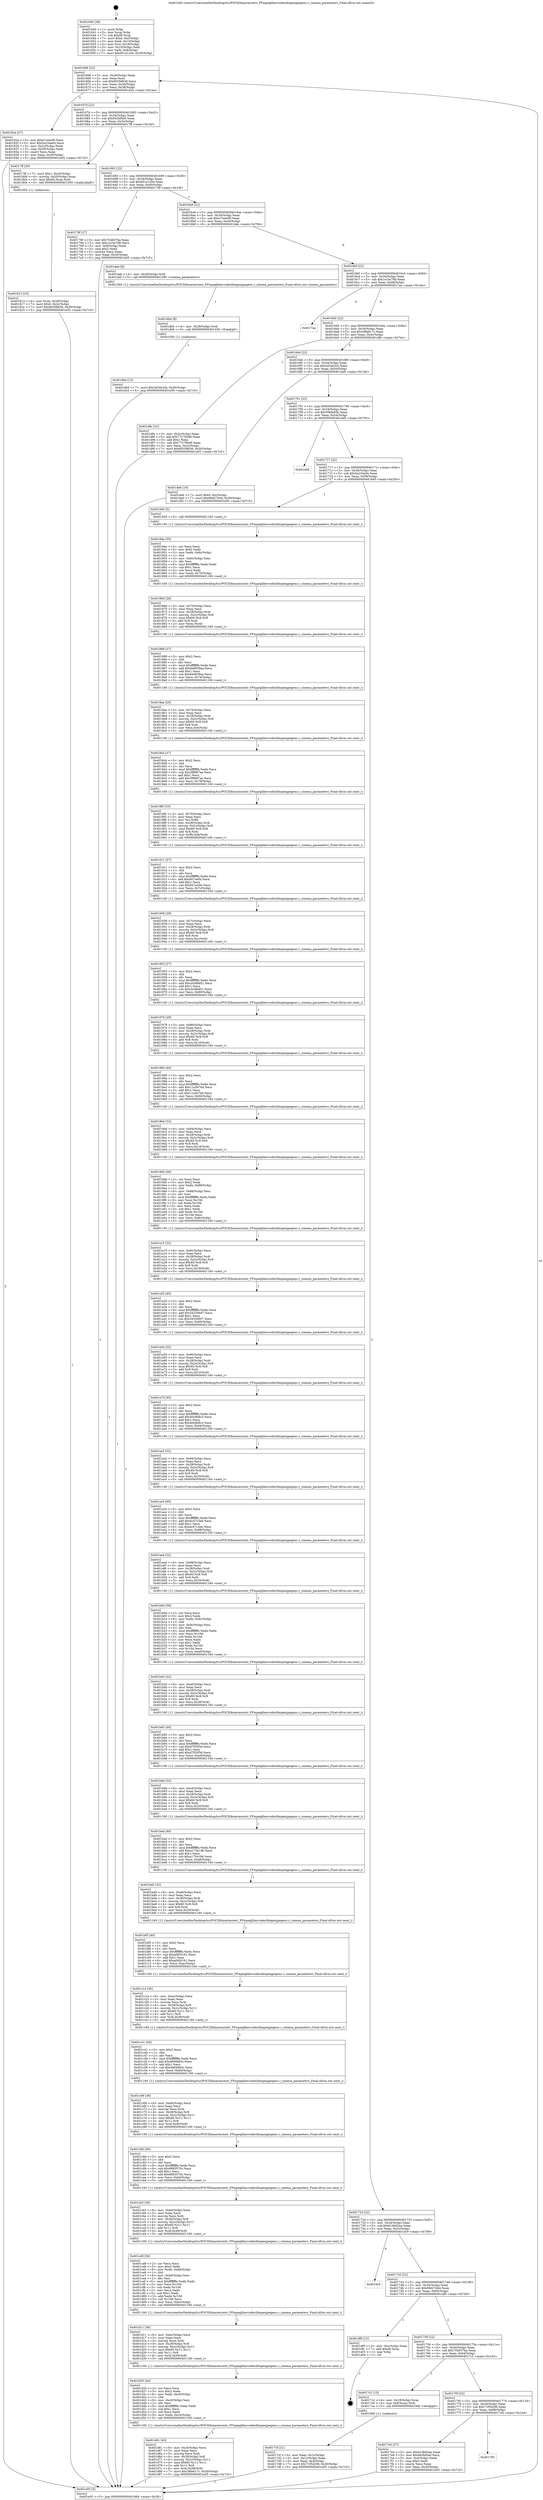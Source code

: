 digraph "0x401640" {
  label = "0x401640 (/mnt/c/Users/mathe/Desktop/tcc/POCII/binaries/extr_FFmpeglibavcodeclibopenjpegenc.c_cinema_parameters_Final-ollvm.out::main(0))"
  labelloc = "t"
  node[shape=record]

  Entry [label="",width=0.3,height=0.3,shape=circle,fillcolor=black,style=filled]
  "0x401666" [label="{
     0x401666 [23]\l
     | [instrs]\l
     &nbsp;&nbsp;0x401666 \<+3\>: mov -0x30(%rbp),%eax\l
     &nbsp;&nbsp;0x401669 \<+2\>: mov %eax,%ecx\l
     &nbsp;&nbsp;0x40166b \<+6\>: sub $0x80358636,%ecx\l
     &nbsp;&nbsp;0x401671 \<+3\>: mov %eax,-0x34(%rbp)\l
     &nbsp;&nbsp;0x401674 \<+3\>: mov %ecx,-0x38(%rbp)\l
     &nbsp;&nbsp;0x401677 \<+6\>: je 000000000040182a \<main+0x1ea\>\l
  }"]
  "0x40182a" [label="{
     0x40182a [27]\l
     | [instrs]\l
     &nbsp;&nbsp;0x40182a \<+5\>: mov $0xe7ce4cf0,%eax\l
     &nbsp;&nbsp;0x40182f \<+5\>: mov $0x5a234a04,%ecx\l
     &nbsp;&nbsp;0x401834 \<+3\>: mov -0x2c(%rbp),%edx\l
     &nbsp;&nbsp;0x401837 \<+3\>: cmp -0x20(%rbp),%edx\l
     &nbsp;&nbsp;0x40183a \<+3\>: cmovl %ecx,%eax\l
     &nbsp;&nbsp;0x40183d \<+3\>: mov %eax,-0x30(%rbp)\l
     &nbsp;&nbsp;0x401840 \<+5\>: jmp 0000000000401e05 \<main+0x7c5\>\l
  }"]
  "0x40167d" [label="{
     0x40167d [22]\l
     | [instrs]\l
     &nbsp;&nbsp;0x40167d \<+5\>: jmp 0000000000401682 \<main+0x42\>\l
     &nbsp;&nbsp;0x401682 \<+3\>: mov -0x34(%rbp),%eax\l
     &nbsp;&nbsp;0x401685 \<+5\>: sub $0x943bf5e6,%eax\l
     &nbsp;&nbsp;0x40168a \<+3\>: mov %eax,-0x3c(%rbp)\l
     &nbsp;&nbsp;0x40168d \<+6\>: je 00000000004017ff \<main+0x1bf\>\l
  }"]
  Exit [label="",width=0.3,height=0.3,shape=circle,fillcolor=black,style=filled,peripheries=2]
  "0x4017ff" [label="{
     0x4017ff [20]\l
     | [instrs]\l
     &nbsp;&nbsp;0x4017ff \<+7\>: movl $0x1,-0x20(%rbp)\l
     &nbsp;&nbsp;0x401806 \<+4\>: movslq -0x20(%rbp),%rax\l
     &nbsp;&nbsp;0x40180a \<+4\>: imul $0x60,%rax,%rdi\l
     &nbsp;&nbsp;0x40180e \<+5\>: call 0000000000401050 \<malloc@plt\>\l
     | [calls]\l
     &nbsp;&nbsp;0x401050 \{1\} (unknown)\l
  }"]
  "0x401693" [label="{
     0x401693 [22]\l
     | [instrs]\l
     &nbsp;&nbsp;0x401693 \<+5\>: jmp 0000000000401698 \<main+0x58\>\l
     &nbsp;&nbsp;0x401698 \<+3\>: mov -0x34(%rbp),%eax\l
     &nbsp;&nbsp;0x40169b \<+5\>: sub $0xd51a120e,%eax\l
     &nbsp;&nbsp;0x4016a0 \<+3\>: mov %eax,-0x40(%rbp)\l
     &nbsp;&nbsp;0x4016a3 \<+6\>: je 000000000040178f \<main+0x14f\>\l
  }"]
  "0x401dbd" [label="{
     0x401dbd [12]\l
     | [instrs]\l
     &nbsp;&nbsp;0x401dbd \<+7\>: movl $0x3d34e3cb,-0x30(%rbp)\l
     &nbsp;&nbsp;0x401dc4 \<+5\>: jmp 0000000000401e05 \<main+0x7c5\>\l
  }"]
  "0x40178f" [label="{
     0x40178f [27]\l
     | [instrs]\l
     &nbsp;&nbsp;0x40178f \<+5\>: mov $0x704657ba,%eax\l
     &nbsp;&nbsp;0x401794 \<+5\>: mov $0x1e1bc78b,%ecx\l
     &nbsp;&nbsp;0x401799 \<+3\>: mov -0x8(%rbp),%edx\l
     &nbsp;&nbsp;0x40179c \<+3\>: cmp $0x2,%edx\l
     &nbsp;&nbsp;0x40179f \<+3\>: cmovne %ecx,%eax\l
     &nbsp;&nbsp;0x4017a2 \<+3\>: mov %eax,-0x30(%rbp)\l
     &nbsp;&nbsp;0x4017a5 \<+5\>: jmp 0000000000401e05 \<main+0x7c5\>\l
  }"]
  "0x4016a9" [label="{
     0x4016a9 [22]\l
     | [instrs]\l
     &nbsp;&nbsp;0x4016a9 \<+5\>: jmp 00000000004016ae \<main+0x6e\>\l
     &nbsp;&nbsp;0x4016ae \<+3\>: mov -0x34(%rbp),%eax\l
     &nbsp;&nbsp;0x4016b1 \<+5\>: sub $0xe7ce4cf0,%eax\l
     &nbsp;&nbsp;0x4016b6 \<+3\>: mov %eax,-0x44(%rbp)\l
     &nbsp;&nbsp;0x4016b9 \<+6\>: je 0000000000401dab \<main+0x76b\>\l
  }"]
  "0x401e05" [label="{
     0x401e05 [5]\l
     | [instrs]\l
     &nbsp;&nbsp;0x401e05 \<+5\>: jmp 0000000000401666 \<main+0x26\>\l
  }"]
  "0x401640" [label="{
     0x401640 [38]\l
     | [instrs]\l
     &nbsp;&nbsp;0x401640 \<+1\>: push %rbp\l
     &nbsp;&nbsp;0x401641 \<+3\>: mov %rsp,%rbp\l
     &nbsp;&nbsp;0x401644 \<+7\>: sub $0xd0,%rsp\l
     &nbsp;&nbsp;0x40164b \<+7\>: movl $0x0,-0xc(%rbp)\l
     &nbsp;&nbsp;0x401652 \<+3\>: mov %edi,-0x10(%rbp)\l
     &nbsp;&nbsp;0x401655 \<+4\>: mov %rsi,-0x18(%rbp)\l
     &nbsp;&nbsp;0x401659 \<+3\>: mov -0x10(%rbp),%edi\l
     &nbsp;&nbsp;0x40165c \<+3\>: mov %edi,-0x8(%rbp)\l
     &nbsp;&nbsp;0x40165f \<+7\>: movl $0xd51a120e,-0x30(%rbp)\l
  }"]
  "0x401db4" [label="{
     0x401db4 [9]\l
     | [instrs]\l
     &nbsp;&nbsp;0x401db4 \<+4\>: mov -0x28(%rbp),%rdi\l
     &nbsp;&nbsp;0x401db8 \<+5\>: call 0000000000401030 \<free@plt\>\l
     | [calls]\l
     &nbsp;&nbsp;0x401030 \{1\} (unknown)\l
  }"]
  "0x401dab" [label="{
     0x401dab [9]\l
     | [instrs]\l
     &nbsp;&nbsp;0x401dab \<+4\>: mov -0x28(%rbp),%rdi\l
     &nbsp;&nbsp;0x401daf \<+5\>: call 0000000000401560 \<cinema_parameters\>\l
     | [calls]\l
     &nbsp;&nbsp;0x401560 \{1\} (/mnt/c/Users/mathe/Desktop/tcc/POCII/binaries/extr_FFmpeglibavcodeclibopenjpegenc.c_cinema_parameters_Final-ollvm.out::cinema_parameters)\l
  }"]
  "0x4016bf" [label="{
     0x4016bf [22]\l
     | [instrs]\l
     &nbsp;&nbsp;0x4016bf \<+5\>: jmp 00000000004016c4 \<main+0x84\>\l
     &nbsp;&nbsp;0x4016c4 \<+3\>: mov -0x34(%rbp),%eax\l
     &nbsp;&nbsp;0x4016c7 \<+5\>: sub $0x1e1bc78b,%eax\l
     &nbsp;&nbsp;0x4016cc \<+3\>: mov %eax,-0x48(%rbp)\l
     &nbsp;&nbsp;0x4016cf \<+6\>: je 00000000004017aa \<main+0x16a\>\l
  }"]
  "0x401d61" [label="{
     0x401d61 [43]\l
     | [instrs]\l
     &nbsp;&nbsp;0x401d61 \<+6\>: mov -0xc4(%rbp),%ecx\l
     &nbsp;&nbsp;0x401d67 \<+3\>: imul %eax,%ecx\l
     &nbsp;&nbsp;0x401d6a \<+3\>: movslq %ecx,%rdi\l
     &nbsp;&nbsp;0x401d6d \<+4\>: mov -0x28(%rbp),%r8\l
     &nbsp;&nbsp;0x401d71 \<+4\>: movslq -0x2c(%rbp),%r11\l
     &nbsp;&nbsp;0x401d75 \<+4\>: imul $0x60,%r11,%r11\l
     &nbsp;&nbsp;0x401d79 \<+3\>: add %r11,%r8\l
     &nbsp;&nbsp;0x401d7c \<+4\>: mov %rdi,0x58(%r8)\l
     &nbsp;&nbsp;0x401d80 \<+7\>: movl $0x38fe617c,-0x30(%rbp)\l
     &nbsp;&nbsp;0x401d87 \<+5\>: jmp 0000000000401e05 \<main+0x7c5\>\l
  }"]
  "0x4017aa" [label="{
     0x4017aa\l
  }", style=dashed]
  "0x4016d5" [label="{
     0x4016d5 [22]\l
     | [instrs]\l
     &nbsp;&nbsp;0x4016d5 \<+5\>: jmp 00000000004016da \<main+0x9a\>\l
     &nbsp;&nbsp;0x4016da \<+3\>: mov -0x34(%rbp),%eax\l
     &nbsp;&nbsp;0x4016dd \<+5\>: sub $0x38fe617c,%eax\l
     &nbsp;&nbsp;0x4016e2 \<+3\>: mov %eax,-0x4c(%rbp)\l
     &nbsp;&nbsp;0x4016e5 \<+6\>: je 0000000000401d8c \<main+0x74c\>\l
  }"]
  "0x401d35" [label="{
     0x401d35 [44]\l
     | [instrs]\l
     &nbsp;&nbsp;0x401d35 \<+2\>: xor %ecx,%ecx\l
     &nbsp;&nbsp;0x401d37 \<+5\>: mov $0x2,%edx\l
     &nbsp;&nbsp;0x401d3c \<+6\>: mov %edx,-0xc0(%rbp)\l
     &nbsp;&nbsp;0x401d42 \<+1\>: cltd\l
     &nbsp;&nbsp;0x401d43 \<+6\>: mov -0xc0(%rbp),%esi\l
     &nbsp;&nbsp;0x401d49 \<+2\>: idiv %esi\l
     &nbsp;&nbsp;0x401d4b \<+6\>: imul $0xfffffffe,%edx,%edx\l
     &nbsp;&nbsp;0x401d51 \<+3\>: sub $0x1,%ecx\l
     &nbsp;&nbsp;0x401d54 \<+2\>: sub %ecx,%edx\l
     &nbsp;&nbsp;0x401d56 \<+6\>: mov %edx,-0xc4(%rbp)\l
     &nbsp;&nbsp;0x401d5c \<+5\>: call 0000000000401160 \<next_i\>\l
     | [calls]\l
     &nbsp;&nbsp;0x401160 \{1\} (/mnt/c/Users/mathe/Desktop/tcc/POCII/binaries/extr_FFmpeglibavcodeclibopenjpegenc.c_cinema_parameters_Final-ollvm.out::next_i)\l
  }"]
  "0x401d8c" [label="{
     0x401d8c [31]\l
     | [instrs]\l
     &nbsp;&nbsp;0x401d8c \<+3\>: mov -0x2c(%rbp),%eax\l
     &nbsp;&nbsp;0x401d8f \<+5\>: add $0x772760d9,%eax\l
     &nbsp;&nbsp;0x401d94 \<+3\>: add $0x1,%eax\l
     &nbsp;&nbsp;0x401d97 \<+5\>: sub $0x772760d9,%eax\l
     &nbsp;&nbsp;0x401d9c \<+3\>: mov %eax,-0x2c(%rbp)\l
     &nbsp;&nbsp;0x401d9f \<+7\>: movl $0x80358636,-0x30(%rbp)\l
     &nbsp;&nbsp;0x401da6 \<+5\>: jmp 0000000000401e05 \<main+0x7c5\>\l
  }"]
  "0x4016eb" [label="{
     0x4016eb [22]\l
     | [instrs]\l
     &nbsp;&nbsp;0x4016eb \<+5\>: jmp 00000000004016f0 \<main+0xb0\>\l
     &nbsp;&nbsp;0x4016f0 \<+3\>: mov -0x34(%rbp),%eax\l
     &nbsp;&nbsp;0x4016f3 \<+5\>: sub $0x3d34e3cb,%eax\l
     &nbsp;&nbsp;0x4016f8 \<+3\>: mov %eax,-0x50(%rbp)\l
     &nbsp;&nbsp;0x4016fb \<+6\>: je 0000000000401de6 \<main+0x7a6\>\l
  }"]
  "0x401d11" [label="{
     0x401d11 [36]\l
     | [instrs]\l
     &nbsp;&nbsp;0x401d11 \<+6\>: mov -0xbc(%rbp),%ecx\l
     &nbsp;&nbsp;0x401d17 \<+3\>: imul %eax,%ecx\l
     &nbsp;&nbsp;0x401d1a \<+3\>: movslq %ecx,%rdi\l
     &nbsp;&nbsp;0x401d1d \<+4\>: mov -0x28(%rbp),%r8\l
     &nbsp;&nbsp;0x401d21 \<+4\>: movslq -0x2c(%rbp),%r11\l
     &nbsp;&nbsp;0x401d25 \<+4\>: imul $0x60,%r11,%r11\l
     &nbsp;&nbsp;0x401d29 \<+3\>: add %r11,%r8\l
     &nbsp;&nbsp;0x401d2c \<+4\>: mov %rdi,0x50(%r8)\l
     &nbsp;&nbsp;0x401d30 \<+5\>: call 0000000000401160 \<next_i\>\l
     | [calls]\l
     &nbsp;&nbsp;0x401160 \{1\} (/mnt/c/Users/mathe/Desktop/tcc/POCII/binaries/extr_FFmpeglibavcodeclibopenjpegenc.c_cinema_parameters_Final-ollvm.out::next_i)\l
  }"]
  "0x401de6" [label="{
     0x401de6 [19]\l
     | [instrs]\l
     &nbsp;&nbsp;0x401de6 \<+7\>: movl $0x0,-0xc(%rbp)\l
     &nbsp;&nbsp;0x401ded \<+7\>: movl $0x69d27d44,-0x30(%rbp)\l
     &nbsp;&nbsp;0x401df4 \<+5\>: jmp 0000000000401e05 \<main+0x7c5\>\l
  }"]
  "0x401701" [label="{
     0x401701 [22]\l
     | [instrs]\l
     &nbsp;&nbsp;0x401701 \<+5\>: jmp 0000000000401706 \<main+0xc6\>\l
     &nbsp;&nbsp;0x401706 \<+3\>: mov -0x34(%rbp),%eax\l
     &nbsp;&nbsp;0x401709 \<+5\>: sub $0x56bfa93b,%eax\l
     &nbsp;&nbsp;0x40170e \<+3\>: mov %eax,-0x54(%rbp)\l
     &nbsp;&nbsp;0x401711 \<+6\>: je 0000000000401dd5 \<main+0x795\>\l
  }"]
  "0x401cd9" [label="{
     0x401cd9 [56]\l
     | [instrs]\l
     &nbsp;&nbsp;0x401cd9 \<+2\>: xor %ecx,%ecx\l
     &nbsp;&nbsp;0x401cdb \<+5\>: mov $0x2,%edx\l
     &nbsp;&nbsp;0x401ce0 \<+6\>: mov %edx,-0xb8(%rbp)\l
     &nbsp;&nbsp;0x401ce6 \<+1\>: cltd\l
     &nbsp;&nbsp;0x401ce7 \<+6\>: mov -0xb8(%rbp),%esi\l
     &nbsp;&nbsp;0x401ced \<+2\>: idiv %esi\l
     &nbsp;&nbsp;0x401cef \<+6\>: imul $0xfffffffe,%edx,%edx\l
     &nbsp;&nbsp;0x401cf5 \<+3\>: mov %ecx,%r10d\l
     &nbsp;&nbsp;0x401cf8 \<+3\>: sub %edx,%r10d\l
     &nbsp;&nbsp;0x401cfb \<+2\>: mov %ecx,%edx\l
     &nbsp;&nbsp;0x401cfd \<+3\>: sub $0x1,%edx\l
     &nbsp;&nbsp;0x401d00 \<+3\>: add %edx,%r10d\l
     &nbsp;&nbsp;0x401d03 \<+3\>: sub %r10d,%ecx\l
     &nbsp;&nbsp;0x401d06 \<+6\>: mov %ecx,-0xbc(%rbp)\l
     &nbsp;&nbsp;0x401d0c \<+5\>: call 0000000000401160 \<next_i\>\l
     | [calls]\l
     &nbsp;&nbsp;0x401160 \{1\} (/mnt/c/Users/mathe/Desktop/tcc/POCII/binaries/extr_FFmpeglibavcodeclibopenjpegenc.c_cinema_parameters_Final-ollvm.out::next_i)\l
  }"]
  "0x401dd5" [label="{
     0x401dd5\l
  }", style=dashed]
  "0x401717" [label="{
     0x401717 [22]\l
     | [instrs]\l
     &nbsp;&nbsp;0x401717 \<+5\>: jmp 000000000040171c \<main+0xdc\>\l
     &nbsp;&nbsp;0x40171c \<+3\>: mov -0x34(%rbp),%eax\l
     &nbsp;&nbsp;0x40171f \<+5\>: sub $0x5a234a04,%eax\l
     &nbsp;&nbsp;0x401724 \<+3\>: mov %eax,-0x58(%rbp)\l
     &nbsp;&nbsp;0x401727 \<+6\>: je 0000000000401845 \<main+0x205\>\l
  }"]
  "0x401cb5" [label="{
     0x401cb5 [36]\l
     | [instrs]\l
     &nbsp;&nbsp;0x401cb5 \<+6\>: mov -0xb4(%rbp),%ecx\l
     &nbsp;&nbsp;0x401cbb \<+3\>: imul %eax,%ecx\l
     &nbsp;&nbsp;0x401cbe \<+3\>: movslq %ecx,%rdi\l
     &nbsp;&nbsp;0x401cc1 \<+4\>: mov -0x28(%rbp),%r8\l
     &nbsp;&nbsp;0x401cc5 \<+4\>: movslq -0x2c(%rbp),%r11\l
     &nbsp;&nbsp;0x401cc9 \<+4\>: imul $0x60,%r11,%r11\l
     &nbsp;&nbsp;0x401ccd \<+3\>: add %r11,%r8\l
     &nbsp;&nbsp;0x401cd0 \<+4\>: mov %rdi,0x48(%r8)\l
     &nbsp;&nbsp;0x401cd4 \<+5\>: call 0000000000401160 \<next_i\>\l
     | [calls]\l
     &nbsp;&nbsp;0x401160 \{1\} (/mnt/c/Users/mathe/Desktop/tcc/POCII/binaries/extr_FFmpeglibavcodeclibopenjpegenc.c_cinema_parameters_Final-ollvm.out::next_i)\l
  }"]
  "0x401845" [label="{
     0x401845 [5]\l
     | [instrs]\l
     &nbsp;&nbsp;0x401845 \<+5\>: call 0000000000401160 \<next_i\>\l
     | [calls]\l
     &nbsp;&nbsp;0x401160 \{1\} (/mnt/c/Users/mathe/Desktop/tcc/POCII/binaries/extr_FFmpeglibavcodeclibopenjpegenc.c_cinema_parameters_Final-ollvm.out::next_i)\l
  }"]
  "0x40172d" [label="{
     0x40172d [22]\l
     | [instrs]\l
     &nbsp;&nbsp;0x40172d \<+5\>: jmp 0000000000401732 \<main+0xf2\>\l
     &nbsp;&nbsp;0x401732 \<+3\>: mov -0x34(%rbp),%eax\l
     &nbsp;&nbsp;0x401735 \<+5\>: sub $0x61db92aa,%eax\l
     &nbsp;&nbsp;0x40173a \<+3\>: mov %eax,-0x5c(%rbp)\l
     &nbsp;&nbsp;0x40173d \<+6\>: je 0000000000401dc9 \<main+0x789\>\l
  }"]
  "0x401c8d" [label="{
     0x401c8d [40]\l
     | [instrs]\l
     &nbsp;&nbsp;0x401c8d \<+5\>: mov $0x2,%ecx\l
     &nbsp;&nbsp;0x401c92 \<+1\>: cltd\l
     &nbsp;&nbsp;0x401c93 \<+2\>: idiv %ecx\l
     &nbsp;&nbsp;0x401c95 \<+6\>: imul $0xfffffffe,%edx,%ecx\l
     &nbsp;&nbsp;0x401c9b \<+6\>: sub $0x9893570c,%ecx\l
     &nbsp;&nbsp;0x401ca1 \<+3\>: add $0x1,%ecx\l
     &nbsp;&nbsp;0x401ca4 \<+6\>: add $0x9893570c,%ecx\l
     &nbsp;&nbsp;0x401caa \<+6\>: mov %ecx,-0xb4(%rbp)\l
     &nbsp;&nbsp;0x401cb0 \<+5\>: call 0000000000401160 \<next_i\>\l
     | [calls]\l
     &nbsp;&nbsp;0x401160 \{1\} (/mnt/c/Users/mathe/Desktop/tcc/POCII/binaries/extr_FFmpeglibavcodeclibopenjpegenc.c_cinema_parameters_Final-ollvm.out::next_i)\l
  }"]
  "0x401dc9" [label="{
     0x401dc9\l
  }", style=dashed]
  "0x401743" [label="{
     0x401743 [22]\l
     | [instrs]\l
     &nbsp;&nbsp;0x401743 \<+5\>: jmp 0000000000401748 \<main+0x108\>\l
     &nbsp;&nbsp;0x401748 \<+3\>: mov -0x34(%rbp),%eax\l
     &nbsp;&nbsp;0x40174b \<+5\>: sub $0x69d27d44,%eax\l
     &nbsp;&nbsp;0x401750 \<+3\>: mov %eax,-0x60(%rbp)\l
     &nbsp;&nbsp;0x401753 \<+6\>: je 0000000000401df9 \<main+0x7b9\>\l
  }"]
  "0x401c69" [label="{
     0x401c69 [36]\l
     | [instrs]\l
     &nbsp;&nbsp;0x401c69 \<+6\>: mov -0xb0(%rbp),%ecx\l
     &nbsp;&nbsp;0x401c6f \<+3\>: imul %eax,%ecx\l
     &nbsp;&nbsp;0x401c72 \<+3\>: movslq %ecx,%rdi\l
     &nbsp;&nbsp;0x401c75 \<+4\>: mov -0x28(%rbp),%r8\l
     &nbsp;&nbsp;0x401c79 \<+4\>: movslq -0x2c(%rbp),%r11\l
     &nbsp;&nbsp;0x401c7d \<+4\>: imul $0x60,%r11,%r11\l
     &nbsp;&nbsp;0x401c81 \<+3\>: add %r11,%r8\l
     &nbsp;&nbsp;0x401c84 \<+4\>: mov %rdi,0x40(%r8)\l
     &nbsp;&nbsp;0x401c88 \<+5\>: call 0000000000401160 \<next_i\>\l
     | [calls]\l
     &nbsp;&nbsp;0x401160 \{1\} (/mnt/c/Users/mathe/Desktop/tcc/POCII/binaries/extr_FFmpeglibavcodeclibopenjpegenc.c_cinema_parameters_Final-ollvm.out::next_i)\l
  }"]
  "0x401df9" [label="{
     0x401df9 [12]\l
     | [instrs]\l
     &nbsp;&nbsp;0x401df9 \<+3\>: mov -0xc(%rbp),%eax\l
     &nbsp;&nbsp;0x401dfc \<+7\>: add $0xd0,%rsp\l
     &nbsp;&nbsp;0x401e03 \<+1\>: pop %rbp\l
     &nbsp;&nbsp;0x401e04 \<+1\>: ret\l
  }"]
  "0x401759" [label="{
     0x401759 [22]\l
     | [instrs]\l
     &nbsp;&nbsp;0x401759 \<+5\>: jmp 000000000040175e \<main+0x11e\>\l
     &nbsp;&nbsp;0x40175e \<+3\>: mov -0x34(%rbp),%eax\l
     &nbsp;&nbsp;0x401761 \<+5\>: sub $0x704657ba,%eax\l
     &nbsp;&nbsp;0x401766 \<+3\>: mov %eax,-0x64(%rbp)\l
     &nbsp;&nbsp;0x401769 \<+6\>: je 00000000004017c2 \<main+0x182\>\l
  }"]
  "0x401c41" [label="{
     0x401c41 [40]\l
     | [instrs]\l
     &nbsp;&nbsp;0x401c41 \<+5\>: mov $0x2,%ecx\l
     &nbsp;&nbsp;0x401c46 \<+1\>: cltd\l
     &nbsp;&nbsp;0x401c47 \<+2\>: idiv %ecx\l
     &nbsp;&nbsp;0x401c49 \<+6\>: imul $0xfffffffe,%edx,%ecx\l
     &nbsp;&nbsp;0x401c4f \<+6\>: add $0x4694683c,%ecx\l
     &nbsp;&nbsp;0x401c55 \<+3\>: add $0x1,%ecx\l
     &nbsp;&nbsp;0x401c58 \<+6\>: sub $0x4694683c,%ecx\l
     &nbsp;&nbsp;0x401c5e \<+6\>: mov %ecx,-0xb0(%rbp)\l
     &nbsp;&nbsp;0x401c64 \<+5\>: call 0000000000401160 \<next_i\>\l
     | [calls]\l
     &nbsp;&nbsp;0x401160 \{1\} (/mnt/c/Users/mathe/Desktop/tcc/POCII/binaries/extr_FFmpeglibavcodeclibopenjpegenc.c_cinema_parameters_Final-ollvm.out::next_i)\l
  }"]
  "0x4017c2" [label="{
     0x4017c2 [13]\l
     | [instrs]\l
     &nbsp;&nbsp;0x4017c2 \<+4\>: mov -0x18(%rbp),%rax\l
     &nbsp;&nbsp;0x4017c6 \<+4\>: mov 0x8(%rax),%rdi\l
     &nbsp;&nbsp;0x4017ca \<+5\>: call 0000000000401060 \<atoi@plt\>\l
     | [calls]\l
     &nbsp;&nbsp;0x401060 \{1\} (unknown)\l
  }"]
  "0x40176f" [label="{
     0x40176f [22]\l
     | [instrs]\l
     &nbsp;&nbsp;0x40176f \<+5\>: jmp 0000000000401774 \<main+0x134\>\l
     &nbsp;&nbsp;0x401774 \<+3\>: mov -0x34(%rbp),%eax\l
     &nbsp;&nbsp;0x401777 \<+5\>: sub $0x71f5d296,%eax\l
     &nbsp;&nbsp;0x40177c \<+3\>: mov %eax,-0x68(%rbp)\l
     &nbsp;&nbsp;0x40177f \<+6\>: je 00000000004017e4 \<main+0x1a4\>\l
  }"]
  "0x4017cf" [label="{
     0x4017cf [21]\l
     | [instrs]\l
     &nbsp;&nbsp;0x4017cf \<+3\>: mov %eax,-0x1c(%rbp)\l
     &nbsp;&nbsp;0x4017d2 \<+3\>: mov -0x1c(%rbp),%eax\l
     &nbsp;&nbsp;0x4017d5 \<+3\>: mov %eax,-0x4(%rbp)\l
     &nbsp;&nbsp;0x4017d8 \<+7\>: movl $0x71f5d296,-0x30(%rbp)\l
     &nbsp;&nbsp;0x4017df \<+5\>: jmp 0000000000401e05 \<main+0x7c5\>\l
  }"]
  "0x401c1d" [label="{
     0x401c1d [36]\l
     | [instrs]\l
     &nbsp;&nbsp;0x401c1d \<+6\>: mov -0xac(%rbp),%ecx\l
     &nbsp;&nbsp;0x401c23 \<+3\>: imul %eax,%ecx\l
     &nbsp;&nbsp;0x401c26 \<+3\>: movslq %ecx,%rdi\l
     &nbsp;&nbsp;0x401c29 \<+4\>: mov -0x28(%rbp),%r8\l
     &nbsp;&nbsp;0x401c2d \<+4\>: movslq -0x2c(%rbp),%r11\l
     &nbsp;&nbsp;0x401c31 \<+4\>: imul $0x60,%r11,%r11\l
     &nbsp;&nbsp;0x401c35 \<+3\>: add %r11,%r8\l
     &nbsp;&nbsp;0x401c38 \<+4\>: mov %rdi,0x38(%r8)\l
     &nbsp;&nbsp;0x401c3c \<+5\>: call 0000000000401160 \<next_i\>\l
     | [calls]\l
     &nbsp;&nbsp;0x401160 \{1\} (/mnt/c/Users/mathe/Desktop/tcc/POCII/binaries/extr_FFmpeglibavcodeclibopenjpegenc.c_cinema_parameters_Final-ollvm.out::next_i)\l
  }"]
  "0x4017e4" [label="{
     0x4017e4 [27]\l
     | [instrs]\l
     &nbsp;&nbsp;0x4017e4 \<+5\>: mov $0x61db92aa,%eax\l
     &nbsp;&nbsp;0x4017e9 \<+5\>: mov $0x943bf5e6,%ecx\l
     &nbsp;&nbsp;0x4017ee \<+3\>: mov -0x4(%rbp),%edx\l
     &nbsp;&nbsp;0x4017f1 \<+3\>: cmp $0x0,%edx\l
     &nbsp;&nbsp;0x4017f4 \<+3\>: cmove %ecx,%eax\l
     &nbsp;&nbsp;0x4017f7 \<+3\>: mov %eax,-0x30(%rbp)\l
     &nbsp;&nbsp;0x4017fa \<+5\>: jmp 0000000000401e05 \<main+0x7c5\>\l
  }"]
  "0x401785" [label="{
     0x401785\l
  }", style=dashed]
  "0x401813" [label="{
     0x401813 [23]\l
     | [instrs]\l
     &nbsp;&nbsp;0x401813 \<+4\>: mov %rax,-0x28(%rbp)\l
     &nbsp;&nbsp;0x401817 \<+7\>: movl $0x0,-0x2c(%rbp)\l
     &nbsp;&nbsp;0x40181e \<+7\>: movl $0x80358636,-0x30(%rbp)\l
     &nbsp;&nbsp;0x401825 \<+5\>: jmp 0000000000401e05 \<main+0x7c5\>\l
  }"]
  "0x40184a" [label="{
     0x40184a [35]\l
     | [instrs]\l
     &nbsp;&nbsp;0x40184a \<+2\>: xor %ecx,%ecx\l
     &nbsp;&nbsp;0x40184c \<+5\>: mov $0x2,%edx\l
     &nbsp;&nbsp;0x401851 \<+3\>: mov %edx,-0x6c(%rbp)\l
     &nbsp;&nbsp;0x401854 \<+1\>: cltd\l
     &nbsp;&nbsp;0x401855 \<+3\>: mov -0x6c(%rbp),%esi\l
     &nbsp;&nbsp;0x401858 \<+2\>: idiv %esi\l
     &nbsp;&nbsp;0x40185a \<+6\>: imul $0xfffffffe,%edx,%edx\l
     &nbsp;&nbsp;0x401860 \<+3\>: sub $0x1,%ecx\l
     &nbsp;&nbsp;0x401863 \<+2\>: sub %ecx,%edx\l
     &nbsp;&nbsp;0x401865 \<+3\>: mov %edx,-0x70(%rbp)\l
     &nbsp;&nbsp;0x401868 \<+5\>: call 0000000000401160 \<next_i\>\l
     | [calls]\l
     &nbsp;&nbsp;0x401160 \{1\} (/mnt/c/Users/mathe/Desktop/tcc/POCII/binaries/extr_FFmpeglibavcodeclibopenjpegenc.c_cinema_parameters_Final-ollvm.out::next_i)\l
  }"]
  "0x40186d" [label="{
     0x40186d [28]\l
     | [instrs]\l
     &nbsp;&nbsp;0x40186d \<+3\>: mov -0x70(%rbp),%ecx\l
     &nbsp;&nbsp;0x401870 \<+3\>: imul %eax,%ecx\l
     &nbsp;&nbsp;0x401873 \<+4\>: mov -0x28(%rbp),%rdi\l
     &nbsp;&nbsp;0x401877 \<+4\>: movslq -0x2c(%rbp),%r8\l
     &nbsp;&nbsp;0x40187b \<+4\>: imul $0x60,%r8,%r8\l
     &nbsp;&nbsp;0x40187f \<+3\>: add %r8,%rdi\l
     &nbsp;&nbsp;0x401882 \<+2\>: mov %ecx,(%rdi)\l
     &nbsp;&nbsp;0x401884 \<+5\>: call 0000000000401160 \<next_i\>\l
     | [calls]\l
     &nbsp;&nbsp;0x401160 \{1\} (/mnt/c/Users/mathe/Desktop/tcc/POCII/binaries/extr_FFmpeglibavcodeclibopenjpegenc.c_cinema_parameters_Final-ollvm.out::next_i)\l
  }"]
  "0x401889" [label="{
     0x401889 [37]\l
     | [instrs]\l
     &nbsp;&nbsp;0x401889 \<+5\>: mov $0x2,%ecx\l
     &nbsp;&nbsp;0x40188e \<+1\>: cltd\l
     &nbsp;&nbsp;0x40188f \<+2\>: idiv %ecx\l
     &nbsp;&nbsp;0x401891 \<+6\>: imul $0xfffffffe,%edx,%ecx\l
     &nbsp;&nbsp;0x401897 \<+6\>: add $0x6e6839aa,%ecx\l
     &nbsp;&nbsp;0x40189d \<+3\>: add $0x1,%ecx\l
     &nbsp;&nbsp;0x4018a0 \<+6\>: sub $0x6e6839aa,%ecx\l
     &nbsp;&nbsp;0x4018a6 \<+3\>: mov %ecx,-0x74(%rbp)\l
     &nbsp;&nbsp;0x4018a9 \<+5\>: call 0000000000401160 \<next_i\>\l
     | [calls]\l
     &nbsp;&nbsp;0x401160 \{1\} (/mnt/c/Users/mathe/Desktop/tcc/POCII/binaries/extr_FFmpeglibavcodeclibopenjpegenc.c_cinema_parameters_Final-ollvm.out::next_i)\l
  }"]
  "0x4018ae" [label="{
     0x4018ae [29]\l
     | [instrs]\l
     &nbsp;&nbsp;0x4018ae \<+3\>: mov -0x74(%rbp),%ecx\l
     &nbsp;&nbsp;0x4018b1 \<+3\>: imul %eax,%ecx\l
     &nbsp;&nbsp;0x4018b4 \<+4\>: mov -0x28(%rbp),%rdi\l
     &nbsp;&nbsp;0x4018b8 \<+4\>: movslq -0x2c(%rbp),%r8\l
     &nbsp;&nbsp;0x4018bc \<+4\>: imul $0x60,%r8,%r8\l
     &nbsp;&nbsp;0x4018c0 \<+3\>: add %r8,%rdi\l
     &nbsp;&nbsp;0x4018c3 \<+3\>: mov %ecx,0x4(%rdi)\l
     &nbsp;&nbsp;0x4018c6 \<+5\>: call 0000000000401160 \<next_i\>\l
     | [calls]\l
     &nbsp;&nbsp;0x401160 \{1\} (/mnt/c/Users/mathe/Desktop/tcc/POCII/binaries/extr_FFmpeglibavcodeclibopenjpegenc.c_cinema_parameters_Final-ollvm.out::next_i)\l
  }"]
  "0x4018cb" [label="{
     0x4018cb [37]\l
     | [instrs]\l
     &nbsp;&nbsp;0x4018cb \<+5\>: mov $0x2,%ecx\l
     &nbsp;&nbsp;0x4018d0 \<+1\>: cltd\l
     &nbsp;&nbsp;0x4018d1 \<+2\>: idiv %ecx\l
     &nbsp;&nbsp;0x4018d3 \<+6\>: imul $0xfffffffe,%edx,%ecx\l
     &nbsp;&nbsp;0x4018d9 \<+6\>: sub $0x3f8687ae,%ecx\l
     &nbsp;&nbsp;0x4018df \<+3\>: add $0x1,%ecx\l
     &nbsp;&nbsp;0x4018e2 \<+6\>: add $0x3f8687ae,%ecx\l
     &nbsp;&nbsp;0x4018e8 \<+3\>: mov %ecx,-0x78(%rbp)\l
     &nbsp;&nbsp;0x4018eb \<+5\>: call 0000000000401160 \<next_i\>\l
     | [calls]\l
     &nbsp;&nbsp;0x401160 \{1\} (/mnt/c/Users/mathe/Desktop/tcc/POCII/binaries/extr_FFmpeglibavcodeclibopenjpegenc.c_cinema_parameters_Final-ollvm.out::next_i)\l
  }"]
  "0x4018f0" [label="{
     0x4018f0 [33]\l
     | [instrs]\l
     &nbsp;&nbsp;0x4018f0 \<+3\>: mov -0x78(%rbp),%ecx\l
     &nbsp;&nbsp;0x4018f3 \<+3\>: imul %eax,%ecx\l
     &nbsp;&nbsp;0x4018f6 \<+3\>: mov %cl,%r9b\l
     &nbsp;&nbsp;0x4018f9 \<+4\>: mov -0x28(%rbp),%rdi\l
     &nbsp;&nbsp;0x4018fd \<+4\>: movslq -0x2c(%rbp),%r8\l
     &nbsp;&nbsp;0x401901 \<+4\>: imul $0x60,%r8,%r8\l
     &nbsp;&nbsp;0x401905 \<+3\>: add %r8,%rdi\l
     &nbsp;&nbsp;0x401908 \<+4\>: mov %r9b,0x8(%rdi)\l
     &nbsp;&nbsp;0x40190c \<+5\>: call 0000000000401160 \<next_i\>\l
     | [calls]\l
     &nbsp;&nbsp;0x401160 \{1\} (/mnt/c/Users/mathe/Desktop/tcc/POCII/binaries/extr_FFmpeglibavcodeclibopenjpegenc.c_cinema_parameters_Final-ollvm.out::next_i)\l
  }"]
  "0x401911" [label="{
     0x401911 [37]\l
     | [instrs]\l
     &nbsp;&nbsp;0x401911 \<+5\>: mov $0x2,%ecx\l
     &nbsp;&nbsp;0x401916 \<+1\>: cltd\l
     &nbsp;&nbsp;0x401917 \<+2\>: idiv %ecx\l
     &nbsp;&nbsp;0x401919 \<+6\>: imul $0xfffffffe,%edx,%ecx\l
     &nbsp;&nbsp;0x40191f \<+6\>: add $0x847a40b,%ecx\l
     &nbsp;&nbsp;0x401925 \<+3\>: add $0x1,%ecx\l
     &nbsp;&nbsp;0x401928 \<+6\>: sub $0x847a40b,%ecx\l
     &nbsp;&nbsp;0x40192e \<+3\>: mov %ecx,-0x7c(%rbp)\l
     &nbsp;&nbsp;0x401931 \<+5\>: call 0000000000401160 \<next_i\>\l
     | [calls]\l
     &nbsp;&nbsp;0x401160 \{1\} (/mnt/c/Users/mathe/Desktop/tcc/POCII/binaries/extr_FFmpeglibavcodeclibopenjpegenc.c_cinema_parameters_Final-ollvm.out::next_i)\l
  }"]
  "0x401936" [label="{
     0x401936 [29]\l
     | [instrs]\l
     &nbsp;&nbsp;0x401936 \<+3\>: mov -0x7c(%rbp),%ecx\l
     &nbsp;&nbsp;0x401939 \<+3\>: imul %eax,%ecx\l
     &nbsp;&nbsp;0x40193c \<+4\>: mov -0x28(%rbp),%rdi\l
     &nbsp;&nbsp;0x401940 \<+4\>: movslq -0x2c(%rbp),%r8\l
     &nbsp;&nbsp;0x401944 \<+4\>: imul $0x60,%r8,%r8\l
     &nbsp;&nbsp;0x401948 \<+3\>: add %r8,%rdi\l
     &nbsp;&nbsp;0x40194b \<+3\>: mov %ecx,0xc(%rdi)\l
     &nbsp;&nbsp;0x40194e \<+5\>: call 0000000000401160 \<next_i\>\l
     | [calls]\l
     &nbsp;&nbsp;0x401160 \{1\} (/mnt/c/Users/mathe/Desktop/tcc/POCII/binaries/extr_FFmpeglibavcodeclibopenjpegenc.c_cinema_parameters_Final-ollvm.out::next_i)\l
  }"]
  "0x401953" [label="{
     0x401953 [37]\l
     | [instrs]\l
     &nbsp;&nbsp;0x401953 \<+5\>: mov $0x2,%ecx\l
     &nbsp;&nbsp;0x401958 \<+1\>: cltd\l
     &nbsp;&nbsp;0x401959 \<+2\>: idiv %ecx\l
     &nbsp;&nbsp;0x40195b \<+6\>: imul $0xfffffffe,%edx,%ecx\l
     &nbsp;&nbsp;0x401961 \<+6\>: add $0xcb3d8d51,%ecx\l
     &nbsp;&nbsp;0x401967 \<+3\>: add $0x1,%ecx\l
     &nbsp;&nbsp;0x40196a \<+6\>: sub $0xcb3d8d51,%ecx\l
     &nbsp;&nbsp;0x401970 \<+3\>: mov %ecx,-0x80(%rbp)\l
     &nbsp;&nbsp;0x401973 \<+5\>: call 0000000000401160 \<next_i\>\l
     | [calls]\l
     &nbsp;&nbsp;0x401160 \{1\} (/mnt/c/Users/mathe/Desktop/tcc/POCII/binaries/extr_FFmpeglibavcodeclibopenjpegenc.c_cinema_parameters_Final-ollvm.out::next_i)\l
  }"]
  "0x401978" [label="{
     0x401978 [29]\l
     | [instrs]\l
     &nbsp;&nbsp;0x401978 \<+3\>: mov -0x80(%rbp),%ecx\l
     &nbsp;&nbsp;0x40197b \<+3\>: imul %eax,%ecx\l
     &nbsp;&nbsp;0x40197e \<+4\>: mov -0x28(%rbp),%rdi\l
     &nbsp;&nbsp;0x401982 \<+4\>: movslq -0x2c(%rbp),%r8\l
     &nbsp;&nbsp;0x401986 \<+4\>: imul $0x60,%r8,%r8\l
     &nbsp;&nbsp;0x40198a \<+3\>: add %r8,%rdi\l
     &nbsp;&nbsp;0x40198d \<+3\>: mov %ecx,0x10(%rdi)\l
     &nbsp;&nbsp;0x401990 \<+5\>: call 0000000000401160 \<next_i\>\l
     | [calls]\l
     &nbsp;&nbsp;0x401160 \{1\} (/mnt/c/Users/mathe/Desktop/tcc/POCII/binaries/extr_FFmpeglibavcodeclibopenjpegenc.c_cinema_parameters_Final-ollvm.out::next_i)\l
  }"]
  "0x401995" [label="{
     0x401995 [40]\l
     | [instrs]\l
     &nbsp;&nbsp;0x401995 \<+5\>: mov $0x2,%ecx\l
     &nbsp;&nbsp;0x40199a \<+1\>: cltd\l
     &nbsp;&nbsp;0x40199b \<+2\>: idiv %ecx\l
     &nbsp;&nbsp;0x40199d \<+6\>: imul $0xfffffffe,%edx,%ecx\l
     &nbsp;&nbsp;0x4019a3 \<+6\>: add $0x11a3b7bd,%ecx\l
     &nbsp;&nbsp;0x4019a9 \<+3\>: add $0x1,%ecx\l
     &nbsp;&nbsp;0x4019ac \<+6\>: sub $0x11a3b7bd,%ecx\l
     &nbsp;&nbsp;0x4019b2 \<+6\>: mov %ecx,-0x84(%rbp)\l
     &nbsp;&nbsp;0x4019b8 \<+5\>: call 0000000000401160 \<next_i\>\l
     | [calls]\l
     &nbsp;&nbsp;0x401160 \{1\} (/mnt/c/Users/mathe/Desktop/tcc/POCII/binaries/extr_FFmpeglibavcodeclibopenjpegenc.c_cinema_parameters_Final-ollvm.out::next_i)\l
  }"]
  "0x4019bd" [label="{
     0x4019bd [32]\l
     | [instrs]\l
     &nbsp;&nbsp;0x4019bd \<+6\>: mov -0x84(%rbp),%ecx\l
     &nbsp;&nbsp;0x4019c3 \<+3\>: imul %eax,%ecx\l
     &nbsp;&nbsp;0x4019c6 \<+4\>: mov -0x28(%rbp),%rdi\l
     &nbsp;&nbsp;0x4019ca \<+4\>: movslq -0x2c(%rbp),%r8\l
     &nbsp;&nbsp;0x4019ce \<+4\>: imul $0x60,%r8,%r8\l
     &nbsp;&nbsp;0x4019d2 \<+3\>: add %r8,%rdi\l
     &nbsp;&nbsp;0x4019d5 \<+3\>: mov %ecx,0x14(%rdi)\l
     &nbsp;&nbsp;0x4019d8 \<+5\>: call 0000000000401160 \<next_i\>\l
     | [calls]\l
     &nbsp;&nbsp;0x401160 \{1\} (/mnt/c/Users/mathe/Desktop/tcc/POCII/binaries/extr_FFmpeglibavcodeclibopenjpegenc.c_cinema_parameters_Final-ollvm.out::next_i)\l
  }"]
  "0x4019dd" [label="{
     0x4019dd [56]\l
     | [instrs]\l
     &nbsp;&nbsp;0x4019dd \<+2\>: xor %ecx,%ecx\l
     &nbsp;&nbsp;0x4019df \<+5\>: mov $0x2,%edx\l
     &nbsp;&nbsp;0x4019e4 \<+6\>: mov %edx,-0x88(%rbp)\l
     &nbsp;&nbsp;0x4019ea \<+1\>: cltd\l
     &nbsp;&nbsp;0x4019eb \<+6\>: mov -0x88(%rbp),%esi\l
     &nbsp;&nbsp;0x4019f1 \<+2\>: idiv %esi\l
     &nbsp;&nbsp;0x4019f3 \<+6\>: imul $0xfffffffe,%edx,%edx\l
     &nbsp;&nbsp;0x4019f9 \<+3\>: mov %ecx,%r10d\l
     &nbsp;&nbsp;0x4019fc \<+3\>: sub %edx,%r10d\l
     &nbsp;&nbsp;0x4019ff \<+2\>: mov %ecx,%edx\l
     &nbsp;&nbsp;0x401a01 \<+3\>: sub $0x1,%edx\l
     &nbsp;&nbsp;0x401a04 \<+3\>: add %edx,%r10d\l
     &nbsp;&nbsp;0x401a07 \<+3\>: sub %r10d,%ecx\l
     &nbsp;&nbsp;0x401a0a \<+6\>: mov %ecx,-0x8c(%rbp)\l
     &nbsp;&nbsp;0x401a10 \<+5\>: call 0000000000401160 \<next_i\>\l
     | [calls]\l
     &nbsp;&nbsp;0x401160 \{1\} (/mnt/c/Users/mathe/Desktop/tcc/POCII/binaries/extr_FFmpeglibavcodeclibopenjpegenc.c_cinema_parameters_Final-ollvm.out::next_i)\l
  }"]
  "0x401a15" [label="{
     0x401a15 [32]\l
     | [instrs]\l
     &nbsp;&nbsp;0x401a15 \<+6\>: mov -0x8c(%rbp),%ecx\l
     &nbsp;&nbsp;0x401a1b \<+3\>: imul %eax,%ecx\l
     &nbsp;&nbsp;0x401a1e \<+4\>: mov -0x28(%rbp),%rdi\l
     &nbsp;&nbsp;0x401a22 \<+4\>: movslq -0x2c(%rbp),%r8\l
     &nbsp;&nbsp;0x401a26 \<+4\>: imul $0x60,%r8,%r8\l
     &nbsp;&nbsp;0x401a2a \<+3\>: add %r8,%rdi\l
     &nbsp;&nbsp;0x401a2d \<+3\>: mov %ecx,0x18(%rdi)\l
     &nbsp;&nbsp;0x401a30 \<+5\>: call 0000000000401160 \<next_i\>\l
     | [calls]\l
     &nbsp;&nbsp;0x401160 \{1\} (/mnt/c/Users/mathe/Desktop/tcc/POCII/binaries/extr_FFmpeglibavcodeclibopenjpegenc.c_cinema_parameters_Final-ollvm.out::next_i)\l
  }"]
  "0x401a35" [label="{
     0x401a35 [40]\l
     | [instrs]\l
     &nbsp;&nbsp;0x401a35 \<+5\>: mov $0x2,%ecx\l
     &nbsp;&nbsp;0x401a3a \<+1\>: cltd\l
     &nbsp;&nbsp;0x401a3b \<+2\>: idiv %ecx\l
     &nbsp;&nbsp;0x401a3d \<+6\>: imul $0xfffffffe,%edx,%ecx\l
     &nbsp;&nbsp;0x401a43 \<+6\>: add $0x34320607,%ecx\l
     &nbsp;&nbsp;0x401a49 \<+3\>: add $0x1,%ecx\l
     &nbsp;&nbsp;0x401a4c \<+6\>: sub $0x34320607,%ecx\l
     &nbsp;&nbsp;0x401a52 \<+6\>: mov %ecx,-0x90(%rbp)\l
     &nbsp;&nbsp;0x401a58 \<+5\>: call 0000000000401160 \<next_i\>\l
     | [calls]\l
     &nbsp;&nbsp;0x401160 \{1\} (/mnt/c/Users/mathe/Desktop/tcc/POCII/binaries/extr_FFmpeglibavcodeclibopenjpegenc.c_cinema_parameters_Final-ollvm.out::next_i)\l
  }"]
  "0x401a5d" [label="{
     0x401a5d [32]\l
     | [instrs]\l
     &nbsp;&nbsp;0x401a5d \<+6\>: mov -0x90(%rbp),%ecx\l
     &nbsp;&nbsp;0x401a63 \<+3\>: imul %eax,%ecx\l
     &nbsp;&nbsp;0x401a66 \<+4\>: mov -0x28(%rbp),%rdi\l
     &nbsp;&nbsp;0x401a6a \<+4\>: movslq -0x2c(%rbp),%r8\l
     &nbsp;&nbsp;0x401a6e \<+4\>: imul $0x60,%r8,%r8\l
     &nbsp;&nbsp;0x401a72 \<+3\>: add %r8,%rdi\l
     &nbsp;&nbsp;0x401a75 \<+3\>: mov %ecx,0x1c(%rdi)\l
     &nbsp;&nbsp;0x401a78 \<+5\>: call 0000000000401160 \<next_i\>\l
     | [calls]\l
     &nbsp;&nbsp;0x401160 \{1\} (/mnt/c/Users/mathe/Desktop/tcc/POCII/binaries/extr_FFmpeglibavcodeclibopenjpegenc.c_cinema_parameters_Final-ollvm.out::next_i)\l
  }"]
  "0x401a7d" [label="{
     0x401a7d [40]\l
     | [instrs]\l
     &nbsp;&nbsp;0x401a7d \<+5\>: mov $0x2,%ecx\l
     &nbsp;&nbsp;0x401a82 \<+1\>: cltd\l
     &nbsp;&nbsp;0x401a83 \<+2\>: idiv %ecx\l
     &nbsp;&nbsp;0x401a85 \<+6\>: imul $0xfffffffe,%edx,%ecx\l
     &nbsp;&nbsp;0x401a8b \<+6\>: add $0x40c9b8c3,%ecx\l
     &nbsp;&nbsp;0x401a91 \<+3\>: add $0x1,%ecx\l
     &nbsp;&nbsp;0x401a94 \<+6\>: sub $0x40c9b8c3,%ecx\l
     &nbsp;&nbsp;0x401a9a \<+6\>: mov %ecx,-0x94(%rbp)\l
     &nbsp;&nbsp;0x401aa0 \<+5\>: call 0000000000401160 \<next_i\>\l
     | [calls]\l
     &nbsp;&nbsp;0x401160 \{1\} (/mnt/c/Users/mathe/Desktop/tcc/POCII/binaries/extr_FFmpeglibavcodeclibopenjpegenc.c_cinema_parameters_Final-ollvm.out::next_i)\l
  }"]
  "0x401aa5" [label="{
     0x401aa5 [32]\l
     | [instrs]\l
     &nbsp;&nbsp;0x401aa5 \<+6\>: mov -0x94(%rbp),%ecx\l
     &nbsp;&nbsp;0x401aab \<+3\>: imul %eax,%ecx\l
     &nbsp;&nbsp;0x401aae \<+4\>: mov -0x28(%rbp),%rdi\l
     &nbsp;&nbsp;0x401ab2 \<+4\>: movslq -0x2c(%rbp),%r8\l
     &nbsp;&nbsp;0x401ab6 \<+4\>: imul $0x60,%r8,%r8\l
     &nbsp;&nbsp;0x401aba \<+3\>: add %r8,%rdi\l
     &nbsp;&nbsp;0x401abd \<+3\>: mov %ecx,0x20(%rdi)\l
     &nbsp;&nbsp;0x401ac0 \<+5\>: call 0000000000401160 \<next_i\>\l
     | [calls]\l
     &nbsp;&nbsp;0x401160 \{1\} (/mnt/c/Users/mathe/Desktop/tcc/POCII/binaries/extr_FFmpeglibavcodeclibopenjpegenc.c_cinema_parameters_Final-ollvm.out::next_i)\l
  }"]
  "0x401ac5" [label="{
     0x401ac5 [40]\l
     | [instrs]\l
     &nbsp;&nbsp;0x401ac5 \<+5\>: mov $0x2,%ecx\l
     &nbsp;&nbsp;0x401aca \<+1\>: cltd\l
     &nbsp;&nbsp;0x401acb \<+2\>: idiv %ecx\l
     &nbsp;&nbsp;0x401acd \<+6\>: imul $0xfffffffe,%edx,%ecx\l
     &nbsp;&nbsp;0x401ad3 \<+6\>: add $0x4c47c3eb,%ecx\l
     &nbsp;&nbsp;0x401ad9 \<+3\>: add $0x1,%ecx\l
     &nbsp;&nbsp;0x401adc \<+6\>: sub $0x4c47c3eb,%ecx\l
     &nbsp;&nbsp;0x401ae2 \<+6\>: mov %ecx,-0x98(%rbp)\l
     &nbsp;&nbsp;0x401ae8 \<+5\>: call 0000000000401160 \<next_i\>\l
     | [calls]\l
     &nbsp;&nbsp;0x401160 \{1\} (/mnt/c/Users/mathe/Desktop/tcc/POCII/binaries/extr_FFmpeglibavcodeclibopenjpegenc.c_cinema_parameters_Final-ollvm.out::next_i)\l
  }"]
  "0x401aed" [label="{
     0x401aed [32]\l
     | [instrs]\l
     &nbsp;&nbsp;0x401aed \<+6\>: mov -0x98(%rbp),%ecx\l
     &nbsp;&nbsp;0x401af3 \<+3\>: imul %eax,%ecx\l
     &nbsp;&nbsp;0x401af6 \<+4\>: mov -0x28(%rbp),%rdi\l
     &nbsp;&nbsp;0x401afa \<+4\>: movslq -0x2c(%rbp),%r8\l
     &nbsp;&nbsp;0x401afe \<+4\>: imul $0x60,%r8,%r8\l
     &nbsp;&nbsp;0x401b02 \<+3\>: add %r8,%rdi\l
     &nbsp;&nbsp;0x401b05 \<+3\>: mov %ecx,0x24(%rdi)\l
     &nbsp;&nbsp;0x401b08 \<+5\>: call 0000000000401160 \<next_i\>\l
     | [calls]\l
     &nbsp;&nbsp;0x401160 \{1\} (/mnt/c/Users/mathe/Desktop/tcc/POCII/binaries/extr_FFmpeglibavcodeclibopenjpegenc.c_cinema_parameters_Final-ollvm.out::next_i)\l
  }"]
  "0x401b0d" [label="{
     0x401b0d [56]\l
     | [instrs]\l
     &nbsp;&nbsp;0x401b0d \<+2\>: xor %ecx,%ecx\l
     &nbsp;&nbsp;0x401b0f \<+5\>: mov $0x2,%edx\l
     &nbsp;&nbsp;0x401b14 \<+6\>: mov %edx,-0x9c(%rbp)\l
     &nbsp;&nbsp;0x401b1a \<+1\>: cltd\l
     &nbsp;&nbsp;0x401b1b \<+6\>: mov -0x9c(%rbp),%esi\l
     &nbsp;&nbsp;0x401b21 \<+2\>: idiv %esi\l
     &nbsp;&nbsp;0x401b23 \<+6\>: imul $0xfffffffe,%edx,%edx\l
     &nbsp;&nbsp;0x401b29 \<+3\>: mov %ecx,%r10d\l
     &nbsp;&nbsp;0x401b2c \<+3\>: sub %edx,%r10d\l
     &nbsp;&nbsp;0x401b2f \<+2\>: mov %ecx,%edx\l
     &nbsp;&nbsp;0x401b31 \<+3\>: sub $0x1,%edx\l
     &nbsp;&nbsp;0x401b34 \<+3\>: add %edx,%r10d\l
     &nbsp;&nbsp;0x401b37 \<+3\>: sub %r10d,%ecx\l
     &nbsp;&nbsp;0x401b3a \<+6\>: mov %ecx,-0xa0(%rbp)\l
     &nbsp;&nbsp;0x401b40 \<+5\>: call 0000000000401160 \<next_i\>\l
     | [calls]\l
     &nbsp;&nbsp;0x401160 \{1\} (/mnt/c/Users/mathe/Desktop/tcc/POCII/binaries/extr_FFmpeglibavcodeclibopenjpegenc.c_cinema_parameters_Final-ollvm.out::next_i)\l
  }"]
  "0x401b45" [label="{
     0x401b45 [32]\l
     | [instrs]\l
     &nbsp;&nbsp;0x401b45 \<+6\>: mov -0xa0(%rbp),%ecx\l
     &nbsp;&nbsp;0x401b4b \<+3\>: imul %eax,%ecx\l
     &nbsp;&nbsp;0x401b4e \<+4\>: mov -0x28(%rbp),%rdi\l
     &nbsp;&nbsp;0x401b52 \<+4\>: movslq -0x2c(%rbp),%r8\l
     &nbsp;&nbsp;0x401b56 \<+4\>: imul $0x60,%r8,%r8\l
     &nbsp;&nbsp;0x401b5a \<+3\>: add %r8,%rdi\l
     &nbsp;&nbsp;0x401b5d \<+3\>: mov %ecx,0x28(%rdi)\l
     &nbsp;&nbsp;0x401b60 \<+5\>: call 0000000000401160 \<next_i\>\l
     | [calls]\l
     &nbsp;&nbsp;0x401160 \{1\} (/mnt/c/Users/mathe/Desktop/tcc/POCII/binaries/extr_FFmpeglibavcodeclibopenjpegenc.c_cinema_parameters_Final-ollvm.out::next_i)\l
  }"]
  "0x401b65" [label="{
     0x401b65 [40]\l
     | [instrs]\l
     &nbsp;&nbsp;0x401b65 \<+5\>: mov $0x2,%ecx\l
     &nbsp;&nbsp;0x401b6a \<+1\>: cltd\l
     &nbsp;&nbsp;0x401b6b \<+2\>: idiv %ecx\l
     &nbsp;&nbsp;0x401b6d \<+6\>: imul $0xfffffffe,%edx,%ecx\l
     &nbsp;&nbsp;0x401b73 \<+6\>: sub $0xd7f55f3d,%ecx\l
     &nbsp;&nbsp;0x401b79 \<+3\>: add $0x1,%ecx\l
     &nbsp;&nbsp;0x401b7c \<+6\>: add $0xd7f55f3d,%ecx\l
     &nbsp;&nbsp;0x401b82 \<+6\>: mov %ecx,-0xa4(%rbp)\l
     &nbsp;&nbsp;0x401b88 \<+5\>: call 0000000000401160 \<next_i\>\l
     | [calls]\l
     &nbsp;&nbsp;0x401160 \{1\} (/mnt/c/Users/mathe/Desktop/tcc/POCII/binaries/extr_FFmpeglibavcodeclibopenjpegenc.c_cinema_parameters_Final-ollvm.out::next_i)\l
  }"]
  "0x401b8d" [label="{
     0x401b8d [32]\l
     | [instrs]\l
     &nbsp;&nbsp;0x401b8d \<+6\>: mov -0xa4(%rbp),%ecx\l
     &nbsp;&nbsp;0x401b93 \<+3\>: imul %eax,%ecx\l
     &nbsp;&nbsp;0x401b96 \<+4\>: mov -0x28(%rbp),%rdi\l
     &nbsp;&nbsp;0x401b9a \<+4\>: movslq -0x2c(%rbp),%r8\l
     &nbsp;&nbsp;0x401b9e \<+4\>: imul $0x60,%r8,%r8\l
     &nbsp;&nbsp;0x401ba2 \<+3\>: add %r8,%rdi\l
     &nbsp;&nbsp;0x401ba5 \<+3\>: mov %ecx,0x2c(%rdi)\l
     &nbsp;&nbsp;0x401ba8 \<+5\>: call 0000000000401160 \<next_i\>\l
     | [calls]\l
     &nbsp;&nbsp;0x401160 \{1\} (/mnt/c/Users/mathe/Desktop/tcc/POCII/binaries/extr_FFmpeglibavcodeclibopenjpegenc.c_cinema_parameters_Final-ollvm.out::next_i)\l
  }"]
  "0x401bad" [label="{
     0x401bad [40]\l
     | [instrs]\l
     &nbsp;&nbsp;0x401bad \<+5\>: mov $0x2,%ecx\l
     &nbsp;&nbsp;0x401bb2 \<+1\>: cltd\l
     &nbsp;&nbsp;0x401bb3 \<+2\>: idiv %ecx\l
     &nbsp;&nbsp;0x401bb5 \<+6\>: imul $0xfffffffe,%edx,%ecx\l
     &nbsp;&nbsp;0x401bbb \<+6\>: add $0xa1754196,%ecx\l
     &nbsp;&nbsp;0x401bc1 \<+3\>: add $0x1,%ecx\l
     &nbsp;&nbsp;0x401bc4 \<+6\>: sub $0xa1754196,%ecx\l
     &nbsp;&nbsp;0x401bca \<+6\>: mov %ecx,-0xa8(%rbp)\l
     &nbsp;&nbsp;0x401bd0 \<+5\>: call 0000000000401160 \<next_i\>\l
     | [calls]\l
     &nbsp;&nbsp;0x401160 \{1\} (/mnt/c/Users/mathe/Desktop/tcc/POCII/binaries/extr_FFmpeglibavcodeclibopenjpegenc.c_cinema_parameters_Final-ollvm.out::next_i)\l
  }"]
  "0x401bd5" [label="{
     0x401bd5 [32]\l
     | [instrs]\l
     &nbsp;&nbsp;0x401bd5 \<+6\>: mov -0xa8(%rbp),%ecx\l
     &nbsp;&nbsp;0x401bdb \<+3\>: imul %eax,%ecx\l
     &nbsp;&nbsp;0x401bde \<+4\>: mov -0x28(%rbp),%rdi\l
     &nbsp;&nbsp;0x401be2 \<+4\>: movslq -0x2c(%rbp),%r8\l
     &nbsp;&nbsp;0x401be6 \<+4\>: imul $0x60,%r8,%r8\l
     &nbsp;&nbsp;0x401bea \<+3\>: add %r8,%rdi\l
     &nbsp;&nbsp;0x401bed \<+3\>: mov %ecx,0x30(%rdi)\l
     &nbsp;&nbsp;0x401bf0 \<+5\>: call 0000000000401160 \<next_i\>\l
     | [calls]\l
     &nbsp;&nbsp;0x401160 \{1\} (/mnt/c/Users/mathe/Desktop/tcc/POCII/binaries/extr_FFmpeglibavcodeclibopenjpegenc.c_cinema_parameters_Final-ollvm.out::next_i)\l
  }"]
  "0x401bf5" [label="{
     0x401bf5 [40]\l
     | [instrs]\l
     &nbsp;&nbsp;0x401bf5 \<+5\>: mov $0x2,%ecx\l
     &nbsp;&nbsp;0x401bfa \<+1\>: cltd\l
     &nbsp;&nbsp;0x401bfb \<+2\>: idiv %ecx\l
     &nbsp;&nbsp;0x401bfd \<+6\>: imul $0xfffffffe,%edx,%ecx\l
     &nbsp;&nbsp;0x401c03 \<+6\>: sub $0xaf450161,%ecx\l
     &nbsp;&nbsp;0x401c09 \<+3\>: add $0x1,%ecx\l
     &nbsp;&nbsp;0x401c0c \<+6\>: add $0xaf450161,%ecx\l
     &nbsp;&nbsp;0x401c12 \<+6\>: mov %ecx,-0xac(%rbp)\l
     &nbsp;&nbsp;0x401c18 \<+5\>: call 0000000000401160 \<next_i\>\l
     | [calls]\l
     &nbsp;&nbsp;0x401160 \{1\} (/mnt/c/Users/mathe/Desktop/tcc/POCII/binaries/extr_FFmpeglibavcodeclibopenjpegenc.c_cinema_parameters_Final-ollvm.out::next_i)\l
  }"]
  Entry -> "0x401640" [label=" 1"]
  "0x401666" -> "0x40182a" [label=" 2"]
  "0x401666" -> "0x40167d" [label=" 9"]
  "0x401df9" -> Exit [label=" 1"]
  "0x40167d" -> "0x4017ff" [label=" 1"]
  "0x40167d" -> "0x401693" [label=" 8"]
  "0x401de6" -> "0x401e05" [label=" 1"]
  "0x401693" -> "0x40178f" [label=" 1"]
  "0x401693" -> "0x4016a9" [label=" 7"]
  "0x40178f" -> "0x401e05" [label=" 1"]
  "0x401640" -> "0x401666" [label=" 1"]
  "0x401e05" -> "0x401666" [label=" 10"]
  "0x401dbd" -> "0x401e05" [label=" 1"]
  "0x4016a9" -> "0x401dab" [label=" 1"]
  "0x4016a9" -> "0x4016bf" [label=" 6"]
  "0x401db4" -> "0x401dbd" [label=" 1"]
  "0x4016bf" -> "0x4017aa" [label=" 0"]
  "0x4016bf" -> "0x4016d5" [label=" 6"]
  "0x401dab" -> "0x401db4" [label=" 1"]
  "0x4016d5" -> "0x401d8c" [label=" 1"]
  "0x4016d5" -> "0x4016eb" [label=" 5"]
  "0x401d8c" -> "0x401e05" [label=" 1"]
  "0x4016eb" -> "0x401de6" [label=" 1"]
  "0x4016eb" -> "0x401701" [label=" 4"]
  "0x401d61" -> "0x401e05" [label=" 1"]
  "0x401701" -> "0x401dd5" [label=" 0"]
  "0x401701" -> "0x401717" [label=" 4"]
  "0x401d35" -> "0x401d61" [label=" 1"]
  "0x401717" -> "0x401845" [label=" 1"]
  "0x401717" -> "0x40172d" [label=" 3"]
  "0x401d11" -> "0x401d35" [label=" 1"]
  "0x40172d" -> "0x401dc9" [label=" 0"]
  "0x40172d" -> "0x401743" [label=" 3"]
  "0x401cd9" -> "0x401d11" [label=" 1"]
  "0x401743" -> "0x401df9" [label=" 1"]
  "0x401743" -> "0x401759" [label=" 2"]
  "0x401cb5" -> "0x401cd9" [label=" 1"]
  "0x401759" -> "0x4017c2" [label=" 1"]
  "0x401759" -> "0x40176f" [label=" 1"]
  "0x4017c2" -> "0x4017cf" [label=" 1"]
  "0x4017cf" -> "0x401e05" [label=" 1"]
  "0x401c8d" -> "0x401cb5" [label=" 1"]
  "0x40176f" -> "0x4017e4" [label=" 1"]
  "0x40176f" -> "0x401785" [label=" 0"]
  "0x4017e4" -> "0x401e05" [label=" 1"]
  "0x4017ff" -> "0x401813" [label=" 1"]
  "0x401813" -> "0x401e05" [label=" 1"]
  "0x40182a" -> "0x401e05" [label=" 2"]
  "0x401845" -> "0x40184a" [label=" 1"]
  "0x40184a" -> "0x40186d" [label=" 1"]
  "0x40186d" -> "0x401889" [label=" 1"]
  "0x401889" -> "0x4018ae" [label=" 1"]
  "0x4018ae" -> "0x4018cb" [label=" 1"]
  "0x4018cb" -> "0x4018f0" [label=" 1"]
  "0x4018f0" -> "0x401911" [label=" 1"]
  "0x401911" -> "0x401936" [label=" 1"]
  "0x401936" -> "0x401953" [label=" 1"]
  "0x401953" -> "0x401978" [label=" 1"]
  "0x401978" -> "0x401995" [label=" 1"]
  "0x401995" -> "0x4019bd" [label=" 1"]
  "0x4019bd" -> "0x4019dd" [label=" 1"]
  "0x4019dd" -> "0x401a15" [label=" 1"]
  "0x401a15" -> "0x401a35" [label=" 1"]
  "0x401a35" -> "0x401a5d" [label=" 1"]
  "0x401a5d" -> "0x401a7d" [label=" 1"]
  "0x401a7d" -> "0x401aa5" [label=" 1"]
  "0x401aa5" -> "0x401ac5" [label=" 1"]
  "0x401ac5" -> "0x401aed" [label=" 1"]
  "0x401aed" -> "0x401b0d" [label=" 1"]
  "0x401b0d" -> "0x401b45" [label=" 1"]
  "0x401b45" -> "0x401b65" [label=" 1"]
  "0x401b65" -> "0x401b8d" [label=" 1"]
  "0x401b8d" -> "0x401bad" [label=" 1"]
  "0x401bad" -> "0x401bd5" [label=" 1"]
  "0x401bd5" -> "0x401bf5" [label=" 1"]
  "0x401bf5" -> "0x401c1d" [label=" 1"]
  "0x401c1d" -> "0x401c41" [label=" 1"]
  "0x401c41" -> "0x401c69" [label=" 1"]
  "0x401c69" -> "0x401c8d" [label=" 1"]
}
